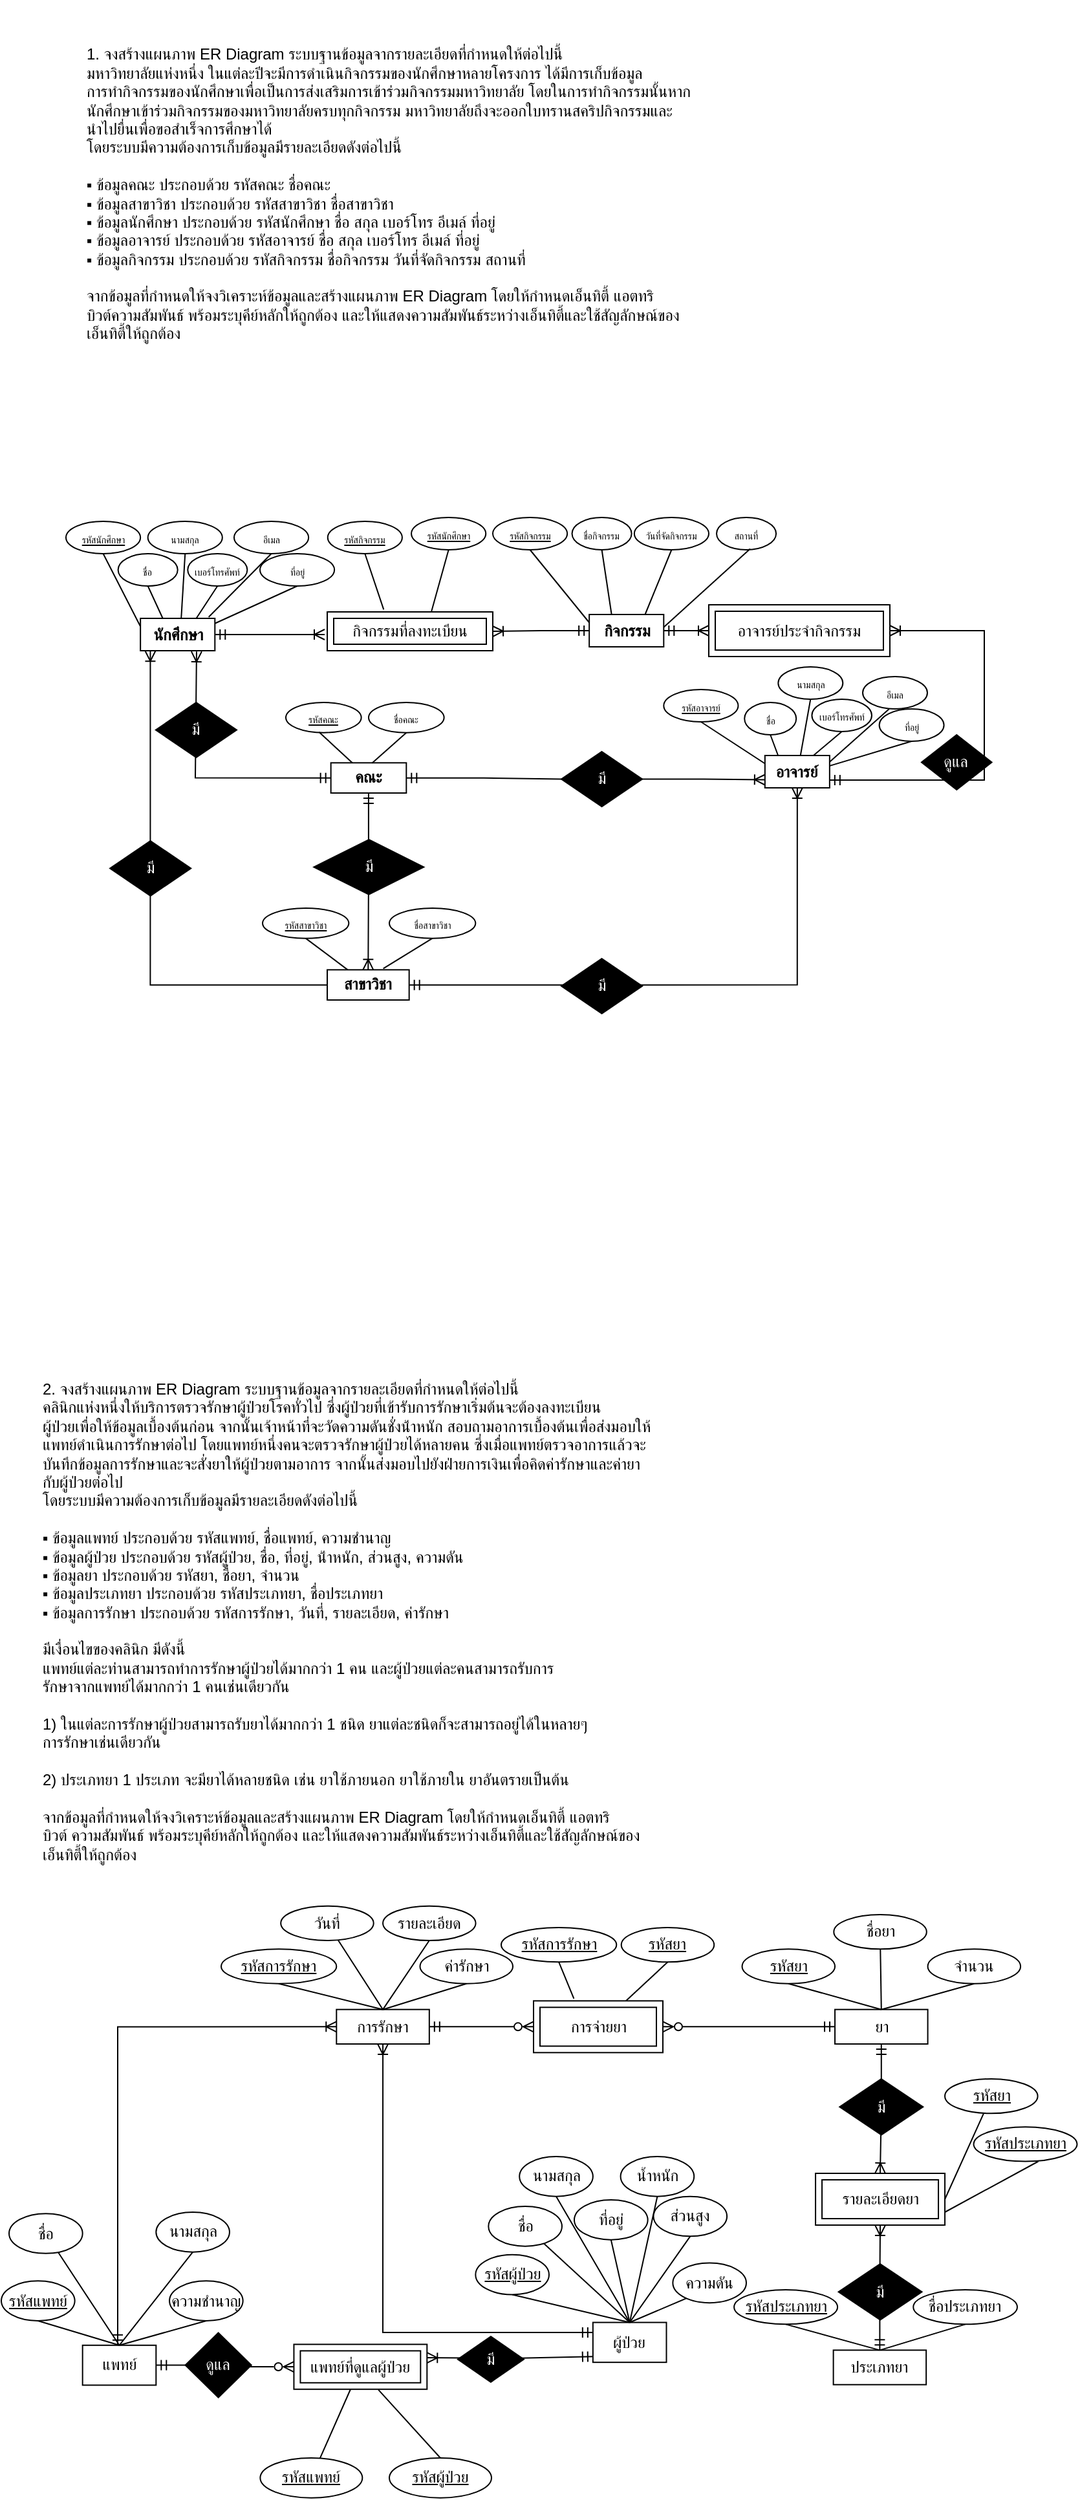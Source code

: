 <mxfile version="24.3.1" type="github">
  <diagram name="Page-1" id="Z7z0Qt7tvom0Vc7sJGzn">
    <mxGraphModel dx="956" dy="547" grid="1" gridSize="10" guides="1" tooltips="1" connect="1" arrows="1" fold="1" page="1" pageScale="1" pageWidth="850" pageHeight="1100" math="0" shadow="0">
      <root>
        <mxCell id="0" />
        <mxCell id="1" parent="0" />
        <mxCell id="U7k5jg-HHK9Sq3g-oKlF-40" value="" style="group" parent="1" vertex="1" connectable="0">
          <mxGeometry x="230" y="613" width="122.32" height="70" as="geometry" />
        </mxCell>
        <mxCell id="U7k5jg-HHK9Sq3g-oKlF-1" value="&lt;b&gt;คณะ&lt;/b&gt;" style="whiteSpace=wrap;html=1;align=center;" parent="U7k5jg-HHK9Sq3g-oKlF-40" vertex="1">
          <mxGeometry x="34.824" y="46.667" width="58.331" height="23.333" as="geometry" />
        </mxCell>
        <mxCell id="U7k5jg-HHK9Sq3g-oKlF-2" value="&lt;font style=&quot;font-size: 7px;&quot;&gt;รหัสคณะ&lt;/font&gt;" style="ellipse;whiteSpace=wrap;html=1;align=center;fontStyle=4;" parent="U7k5jg-HHK9Sq3g-oKlF-40" vertex="1">
          <mxGeometry width="58.331" height="23.333" as="geometry" />
        </mxCell>
        <mxCell id="U7k5jg-HHK9Sq3g-oKlF-3" value="&lt;font style=&quot;font-size: 7px;&quot;&gt;ชื่อคณะ&lt;/font&gt;" style="ellipse;whiteSpace=wrap;html=1;align=center;" parent="U7k5jg-HHK9Sq3g-oKlF-40" vertex="1">
          <mxGeometry x="63.989" width="58.331" height="23.333" as="geometry" />
        </mxCell>
        <mxCell id="U7k5jg-HHK9Sq3g-oKlF-4" style="rounded=0;orthogonalLoop=1;jettySize=auto;html=1;entryX=0.543;entryY=0.982;entryDx=0;entryDy=0;entryPerimeter=0;endArrow=none;endFill=0;" parent="U7k5jg-HHK9Sq3g-oKlF-40" source="U7k5jg-HHK9Sq3g-oKlF-1" edge="1">
          <mxGeometry relative="1" as="geometry">
            <mxPoint x="25.666" y="22.913" as="targetPoint" />
          </mxGeometry>
        </mxCell>
        <mxCell id="U7k5jg-HHK9Sq3g-oKlF-5" style="rounded=0;orthogonalLoop=1;jettySize=auto;html=1;entryX=0.543;entryY=0.982;entryDx=0;entryDy=0;entryPerimeter=0;endArrow=none;endFill=0;exitX=0.546;exitY=0.011;exitDx=0;exitDy=0;exitPerimeter=0;" parent="U7k5jg-HHK9Sq3g-oKlF-40" source="U7k5jg-HHK9Sq3g-oKlF-1" edge="1">
          <mxGeometry relative="1" as="geometry">
            <mxPoint x="118.82" y="47.25" as="sourcePoint" />
            <mxPoint x="93.155" y="23.333" as="targetPoint" />
          </mxGeometry>
        </mxCell>
        <mxCell id="U7k5jg-HHK9Sq3g-oKlF-41" value="" style="group" parent="1" vertex="1" connectable="0">
          <mxGeometry x="212" y="772" width="150" height="70" as="geometry" />
        </mxCell>
        <mxCell id="U7k5jg-HHK9Sq3g-oKlF-6" value="&lt;b&gt;สาขาวิชา&lt;/b&gt;" style="whiteSpace=wrap;html=1;align=center;" parent="U7k5jg-HHK9Sq3g-oKlF-41" vertex="1">
          <mxGeometry x="50" y="47.667" width="63.333" height="23.333" as="geometry" />
        </mxCell>
        <mxCell id="U7k5jg-HHK9Sq3g-oKlF-7" value="&lt;font style=&quot;font-size: 7px;&quot;&gt;รหัสสาขาวิชา&lt;/font&gt;" style="ellipse;whiteSpace=wrap;html=1;align=center;fontStyle=4;" parent="U7k5jg-HHK9Sq3g-oKlF-41" vertex="1">
          <mxGeometry width="66.667" height="23.333" as="geometry" />
        </mxCell>
        <mxCell id="U7k5jg-HHK9Sq3g-oKlF-8" value="&lt;font style=&quot;font-size: 7px;&quot;&gt;ชื่อสาขาวิชา&lt;/font&gt;" style="ellipse;whiteSpace=wrap;html=1;align=center;" parent="U7k5jg-HHK9Sq3g-oKlF-41" vertex="1">
          <mxGeometry x="98.003" width="66.667" height="23.333" as="geometry" />
        </mxCell>
        <mxCell id="U7k5jg-HHK9Sq3g-oKlF-9" style="rounded=0;orthogonalLoop=1;jettySize=auto;html=1;entryX=0.5;entryY=1;entryDx=0;entryDy=0;endArrow=none;endFill=0;exitX=0.25;exitY=0;exitDx=0;exitDy=0;" parent="U7k5jg-HHK9Sq3g-oKlF-41" source="U7k5jg-HHK9Sq3g-oKlF-6" target="U7k5jg-HHK9Sq3g-oKlF-7" edge="1">
          <mxGeometry relative="1" as="geometry">
            <mxPoint x="64.667" y="53.083" as="sourcePoint" />
            <mxPoint x="35.333" y="29.167" as="targetPoint" />
          </mxGeometry>
        </mxCell>
        <mxCell id="U7k5jg-HHK9Sq3g-oKlF-10" style="rounded=0;orthogonalLoop=1;jettySize=auto;html=1;entryX=0.5;entryY=1;entryDx=0;entryDy=0;endArrow=none;endFill=0;" parent="U7k5jg-HHK9Sq3g-oKlF-41" target="U7k5jg-HHK9Sq3g-oKlF-8" edge="1">
          <mxGeometry relative="1" as="geometry">
            <mxPoint x="93.333" y="46.667" as="sourcePoint" />
            <mxPoint x="116.667" y="29.167" as="targetPoint" />
          </mxGeometry>
        </mxCell>
        <mxCell id="U7k5jg-HHK9Sq3g-oKlF-44" value="" style="group" parent="1" vertex="1" connectable="0">
          <mxGeometry x="610" y="397.5" width="200.0" height="138" as="geometry" />
        </mxCell>
        <mxCell id="U7k5jg-HHK9Sq3g-oKlF-45" value="" style="group" parent="U7k5jg-HHK9Sq3g-oKlF-44" vertex="1" connectable="0">
          <mxGeometry width="200.0" height="138" as="geometry" />
        </mxCell>
        <mxCell id="U7k5jg-HHK9Sq3g-oKlF-46" value="&lt;font style=&quot;font-size: 7px;&quot;&gt;ที่อยู่&lt;/font&gt;" style="ellipse;whiteSpace=wrap;html=1;align=center;" parent="U7k5jg-HHK9Sq3g-oKlF-45" vertex="1">
          <mxGeometry x="78.812" y="220.5" width="50.0" height="25" as="geometry" />
        </mxCell>
        <mxCell id="U7k5jg-HHK9Sq3g-oKlF-47" value="&lt;font style=&quot;font-size: 7px;&quot;&gt;อีเมล&lt;/font&gt;" style="ellipse;whiteSpace=wrap;html=1;align=center;" parent="U7k5jg-HHK9Sq3g-oKlF-45" vertex="1">
          <mxGeometry x="66.002" y="195.5" width="50.0" height="25" as="geometry" />
        </mxCell>
        <mxCell id="U7k5jg-HHK9Sq3g-oKlF-49" value="&lt;font style=&quot;font-size: 7px;&quot;&gt;เบอร์โทรศัพท์&lt;/font&gt;" style="ellipse;whiteSpace=wrap;html=1;align=center;" parent="U7k5jg-HHK9Sq3g-oKlF-45" vertex="1">
          <mxGeometry x="26.71" y="213" width="46.29" height="25" as="geometry" />
        </mxCell>
        <mxCell id="U7k5jg-HHK9Sq3g-oKlF-50" style="rounded=0;orthogonalLoop=1;jettySize=auto;html=1;exitX=0.547;exitY=0.023;exitDx=0;exitDy=0;entryX=0.5;entryY=1;entryDx=0;entryDy=0;endArrow=none;endFill=0;exitPerimeter=0;" parent="U7k5jg-HHK9Sq3g-oKlF-45" source="U7k5jg-HHK9Sq3g-oKlF-54" target="U7k5jg-HHK9Sq3g-oKlF-58" edge="1">
          <mxGeometry relative="1" as="geometry" />
        </mxCell>
        <mxCell id="U7k5jg-HHK9Sq3g-oKlF-51" style="rounded=0;orthogonalLoop=1;jettySize=auto;html=1;exitX=0.75;exitY=0;exitDx=0;exitDy=0;entryX=0.5;entryY=1;entryDx=0;entryDy=0;endArrow=none;endFill=0;" parent="U7k5jg-HHK9Sq3g-oKlF-45" source="U7k5jg-HHK9Sq3g-oKlF-54" target="U7k5jg-HHK9Sq3g-oKlF-49" edge="1">
          <mxGeometry relative="1" as="geometry" />
        </mxCell>
        <mxCell id="U7k5jg-HHK9Sq3g-oKlF-52" style="rounded=0;orthogonalLoop=1;jettySize=auto;html=1;exitX=1;exitY=0;exitDx=0;exitDy=0;entryX=0.5;entryY=1;entryDx=0;entryDy=0;endArrow=none;endFill=0;" parent="U7k5jg-HHK9Sq3g-oKlF-45" edge="1">
          <mxGeometry relative="1" as="geometry">
            <mxPoint x="40.423" y="261.5" as="sourcePoint" />
            <mxPoint x="86.452" y="220.5" as="targetPoint" />
          </mxGeometry>
        </mxCell>
        <mxCell id="U7k5jg-HHK9Sq3g-oKlF-53" style="rounded=0;orthogonalLoop=1;jettySize=auto;html=1;exitX=0.988;exitY=0.327;exitDx=0;exitDy=0;entryX=0.5;entryY=1;entryDx=0;entryDy=0;endArrow=none;endFill=0;exitPerimeter=0;" parent="U7k5jg-HHK9Sq3g-oKlF-45" source="U7k5jg-HHK9Sq3g-oKlF-54" target="U7k5jg-HHK9Sq3g-oKlF-46" edge="1">
          <mxGeometry relative="1" as="geometry">
            <mxPoint x="114.868" y="255.5" as="targetPoint" />
          </mxGeometry>
        </mxCell>
        <mxCell id="U7k5jg-HHK9Sq3g-oKlF-56" style="rounded=0;orthogonalLoop=1;jettySize=auto;html=1;entryX=0.5;entryY=1;entryDx=0;entryDy=0;endArrow=none;endFill=0;" parent="U7k5jg-HHK9Sq3g-oKlF-45" source="U7k5jg-HHK9Sq3g-oKlF-54" target="U7k5jg-HHK9Sq3g-oKlF-57" edge="1">
          <mxGeometry relative="1" as="geometry">
            <mxPoint x="22.368" y="268" as="sourcePoint" />
            <mxPoint x="39.868" y="243" as="targetPoint" />
            <Array as="points">
              <mxPoint x="4.868" y="268" />
            </Array>
          </mxGeometry>
        </mxCell>
        <mxCell id="U7k5jg-HHK9Sq3g-oKlF-57" value="&lt;font style=&quot;font-size: 7px;&quot;&gt;ชื่อ&lt;/font&gt;" style="ellipse;whiteSpace=wrap;html=1;align=center;" parent="U7k5jg-HHK9Sq3g-oKlF-45" vertex="1">
          <mxGeometry x="-25.393" y="215.5" width="40.0" height="25" as="geometry" />
        </mxCell>
        <mxCell id="U7k5jg-HHK9Sq3g-oKlF-58" value="&lt;font style=&quot;font-size: 7px;&quot;&gt;นามสกุล&lt;/font&gt;" style="ellipse;whiteSpace=wrap;html=1;align=center;" parent="U7k5jg-HHK9Sq3g-oKlF-45" vertex="1">
          <mxGeometry x="0.66" y="188" width="50.0" height="25" as="geometry" />
        </mxCell>
        <mxCell id="U7k5jg-HHK9Sq3g-oKlF-54" value="&lt;b&gt;อาจารย์&lt;/b&gt;" style="whiteSpace=wrap;html=1;align=center;" parent="U7k5jg-HHK9Sq3g-oKlF-45" vertex="1">
          <mxGeometry x="-9.577" y="256.5" width="50.0" height="25" as="geometry" />
        </mxCell>
        <mxCell id="U7k5jg-HHK9Sq3g-oKlF-120" value="&lt;font color=&quot;#ffffff&quot;&gt;ดูแล&lt;/font&gt;" style="shape=rhombus;perimeter=rhombusPerimeter;whiteSpace=wrap;html=1;align=center;strokeColor=#000000;fillColor=#000000;" parent="U7k5jg-HHK9Sq3g-oKlF-45" vertex="1">
          <mxGeometry x="111.452" y="240.5" width="54.347" height="42.5" as="geometry" />
        </mxCell>
        <mxCell id="U7k5jg-HHK9Sq3g-oKlF-34" value="&lt;font style=&quot;font-size: 7px;&quot;&gt;ที่อยู่&lt;/font&gt;" style="ellipse;whiteSpace=wrap;html=1;align=center;" parent="1" vertex="1">
          <mxGeometry x="210.005" y="498" width="57.575" height="25" as="geometry" />
        </mxCell>
        <mxCell id="U7k5jg-HHK9Sq3g-oKlF-33" value="&lt;font style=&quot;font-size: 7px;&quot;&gt;อีเมล&lt;/font&gt;" style="ellipse;whiteSpace=wrap;html=1;align=center;" parent="1" vertex="1">
          <mxGeometry x="189.995" y="473" width="57.575" height="25" as="geometry" />
        </mxCell>
        <mxCell id="U7k5jg-HHK9Sq3g-oKlF-27" value="&lt;font style=&quot;font-size: 7px;&quot;&gt;รหัสนักศึกษา&lt;/font&gt;" style="ellipse;whiteSpace=wrap;html=1;align=center;fontStyle=4;" parent="1" vertex="1">
          <mxGeometry x="60" y="473" width="57.575" height="25" as="geometry" />
        </mxCell>
        <mxCell id="U7k5jg-HHK9Sq3g-oKlF-32" value="&lt;font style=&quot;font-size: 7px;&quot;&gt;เบอร์โทรศัพท์&lt;/font&gt;" style="ellipse;whiteSpace=wrap;html=1;align=center;" parent="1" vertex="1">
          <mxGeometry x="154.12" y="498" width="46.06" height="25" as="geometry" />
        </mxCell>
        <mxCell id="U7k5jg-HHK9Sq3g-oKlF-35" style="rounded=0;orthogonalLoop=1;jettySize=auto;html=1;exitX=0.547;exitY=0.023;exitDx=0;exitDy=0;entryX=0.5;entryY=1;entryDx=0;entryDy=0;endArrow=none;endFill=0;exitPerimeter=0;" parent="1" source="U7k5jg-HHK9Sq3g-oKlF-11" target="U7k5jg-HHK9Sq3g-oKlF-31" edge="1">
          <mxGeometry relative="1" as="geometry" />
        </mxCell>
        <mxCell id="U7k5jg-HHK9Sq3g-oKlF-36" style="rounded=0;orthogonalLoop=1;jettySize=auto;html=1;exitX=0.75;exitY=0;exitDx=0;exitDy=0;entryX=0.5;entryY=1;entryDx=0;entryDy=0;endArrow=none;endFill=0;" parent="1" source="U7k5jg-HHK9Sq3g-oKlF-11" target="U7k5jg-HHK9Sq3g-oKlF-32" edge="1">
          <mxGeometry relative="1" as="geometry" />
        </mxCell>
        <mxCell id="U7k5jg-HHK9Sq3g-oKlF-37" style="rounded=0;orthogonalLoop=1;jettySize=auto;html=1;exitX=0.916;exitY=-0.04;exitDx=0;exitDy=0;entryX=0.5;entryY=1;entryDx=0;entryDy=0;endArrow=none;endFill=0;exitPerimeter=0;" parent="1" source="U7k5jg-HHK9Sq3g-oKlF-11" target="U7k5jg-HHK9Sq3g-oKlF-33" edge="1">
          <mxGeometry relative="1" as="geometry" />
        </mxCell>
        <mxCell id="U7k5jg-HHK9Sq3g-oKlF-38" style="rounded=0;orthogonalLoop=1;jettySize=auto;html=1;exitX=0.997;exitY=0.16;exitDx=0;exitDy=0;entryX=0.5;entryY=1;entryDx=0;entryDy=0;endArrow=none;endFill=0;exitPerimeter=0;" parent="1" source="U7k5jg-HHK9Sq3g-oKlF-11" target="U7k5jg-HHK9Sq3g-oKlF-34" edge="1">
          <mxGeometry relative="1" as="geometry">
            <mxPoint x="261.513" y="535.5" as="targetPoint" />
          </mxGeometry>
        </mxCell>
        <mxCell id="U7k5jg-HHK9Sq3g-oKlF-101" style="edgeStyle=orthogonalEdgeStyle;rounded=0;orthogonalLoop=1;jettySize=auto;html=1;startArrow=ERmandOne;startFill=0;endArrow=ERoneToMany;endFill=0;" parent="1" source="U7k5jg-HHK9Sq3g-oKlF-11" edge="1">
          <mxGeometry relative="1" as="geometry">
            <mxPoint x="260" y="560.5" as="targetPoint" />
          </mxGeometry>
        </mxCell>
        <mxCell id="U7k5jg-HHK9Sq3g-oKlF-11" value="&lt;b&gt;นักศึกษา&lt;/b&gt;" style="whiteSpace=wrap;html=1;align=center;" parent="1" vertex="1">
          <mxGeometry x="117.575" y="548" width="57.575" height="25" as="geometry" />
        </mxCell>
        <mxCell id="U7k5jg-HHK9Sq3g-oKlF-25" style="rounded=0;orthogonalLoop=1;jettySize=auto;html=1;entryX=0.5;entryY=1;entryDx=0;entryDy=0;endArrow=none;endFill=0;exitX=0;exitY=0.25;exitDx=0;exitDy=0;" parent="1" source="U7k5jg-HHK9Sq3g-oKlF-11" target="U7k5jg-HHK9Sq3g-oKlF-27" edge="1">
          <mxGeometry relative="1" as="geometry">
            <mxPoint x="134.272" y="548" as="sourcePoint" />
            <mxPoint x="106.06" y="523" as="targetPoint" />
          </mxGeometry>
        </mxCell>
        <mxCell id="U7k5jg-HHK9Sq3g-oKlF-26" style="rounded=0;orthogonalLoop=1;jettySize=auto;html=1;entryX=0.5;entryY=1;entryDx=0;entryDy=0;endArrow=none;endFill=0;" parent="1" source="U7k5jg-HHK9Sq3g-oKlF-11" target="U7k5jg-HHK9Sq3g-oKlF-30" edge="1">
          <mxGeometry relative="1" as="geometry">
            <mxPoint x="154.999" y="548" as="sourcePoint" />
            <mxPoint x="175.15" y="523" as="targetPoint" />
            <Array as="points">
              <mxPoint x="134.848" y="548" />
            </Array>
          </mxGeometry>
        </mxCell>
        <mxCell id="U7k5jg-HHK9Sq3g-oKlF-30" value="&lt;font style=&quot;font-size: 7px;&quot;&gt;ชื่อ&lt;/font&gt;" style="ellipse;whiteSpace=wrap;html=1;align=center;" parent="1" vertex="1">
          <mxGeometry x="100.303" y="498" width="46.06" height="25" as="geometry" />
        </mxCell>
        <mxCell id="U7k5jg-HHK9Sq3g-oKlF-31" value="&lt;font style=&quot;font-size: 7px;&quot;&gt;นามสกุล&lt;/font&gt;" style="ellipse;whiteSpace=wrap;html=1;align=center;" parent="1" vertex="1">
          <mxGeometry x="123.333" y="473" width="57.575" height="25" as="geometry" />
        </mxCell>
        <mxCell id="U7k5jg-HHK9Sq3g-oKlF-90" style="edgeStyle=orthogonalEdgeStyle;rounded=0;orthogonalLoop=1;jettySize=auto;html=1;endArrow=ERoneToMany;endFill=0;startArrow=ERmandOne;startFill=0;" parent="1" source="U7k5jg-HHK9Sq3g-oKlF-1" target="U7k5jg-HHK9Sq3g-oKlF-6" edge="1">
          <mxGeometry relative="1" as="geometry" />
        </mxCell>
        <mxCell id="U7k5jg-HHK9Sq3g-oKlF-91" value="&lt;font color=&quot;#ffffff&quot;&gt;มี&lt;/font&gt;" style="shape=rhombus;perimeter=rhombusPerimeter;whiteSpace=wrap;html=1;align=center;fillColor=#000000;" parent="1" vertex="1">
          <mxGeometry x="251.66" y="719" width="85" height="42.5" as="geometry" />
        </mxCell>
        <mxCell id="U7k5jg-HHK9Sq3g-oKlF-85" style="edgeStyle=orthogonalEdgeStyle;rounded=0;orthogonalLoop=1;jettySize=auto;html=1;entryX=0;entryY=0.5;entryDx=0;entryDy=0;endArrow=ERmandOne;endFill=0;startArrow=ERoneToMany;startFill=0;exitX=0.58;exitY=1.023;exitDx=0;exitDy=0;exitPerimeter=0;" parent="1" target="U7k5jg-HHK9Sq3g-oKlF-1" edge="1">
          <mxGeometry relative="1" as="geometry">
            <mxPoint x="160.969" y="573.575" as="sourcePoint" />
            <mxPoint x="274.822" y="671.53" as="targetPoint" />
            <Array as="points">
              <mxPoint x="160" y="574" />
              <mxPoint x="160" y="671" />
            </Array>
          </mxGeometry>
        </mxCell>
        <mxCell id="U7k5jg-HHK9Sq3g-oKlF-86" value="&lt;font color=&quot;#ffffff&quot;&gt;มี&lt;/font&gt;" style="shape=rhombus;perimeter=rhombusPerimeter;whiteSpace=wrap;html=1;align=center;strokeColor=#000000;fillColor=#000000;" parent="1" vertex="1">
          <mxGeometry x="129.42" y="613" width="62.58" height="42.5" as="geometry" />
        </mxCell>
        <mxCell id="U7k5jg-HHK9Sq3g-oKlF-92" style="edgeStyle=orthogonalEdgeStyle;rounded=0;orthogonalLoop=1;jettySize=auto;html=1;entryX=0.133;entryY=1.004;entryDx=0;entryDy=0;entryPerimeter=0;endArrow=ERoneToMany;endFill=0;" parent="1" source="U7k5jg-HHK9Sq3g-oKlF-6" target="U7k5jg-HHK9Sq3g-oKlF-11" edge="1">
          <mxGeometry relative="1" as="geometry" />
        </mxCell>
        <mxCell id="U7k5jg-HHK9Sq3g-oKlF-93" value="&lt;font color=&quot;#ffffff&quot;&gt;มี&lt;/font&gt;" style="shape=rhombus;perimeter=rhombusPerimeter;whiteSpace=wrap;html=1;align=center;strokeColor=#000000;fillColor=#000000;" parent="1" vertex="1">
          <mxGeometry x="94.04" y="720" width="62.58" height="42.5" as="geometry" />
        </mxCell>
        <mxCell id="U7k5jg-HHK9Sq3g-oKlF-97" style="edgeStyle=orthogonalEdgeStyle;rounded=0;orthogonalLoop=1;jettySize=auto;html=1;exitX=1;exitY=0.5;exitDx=0;exitDy=0;entryX=0.5;entryY=1;entryDx=0;entryDy=0;endArrow=ERoneToMany;endFill=0;startArrow=ERmandOne;startFill=0;" parent="1" source="U7k5jg-HHK9Sq3g-oKlF-6" target="U7k5jg-HHK9Sq3g-oKlF-54" edge="1">
          <mxGeometry relative="1" as="geometry" />
        </mxCell>
        <mxCell id="U7k5jg-HHK9Sq3g-oKlF-96" value="&lt;font color=&quot;#ffffff&quot;&gt;มี&lt;/font&gt;" style="shape=rhombus;perimeter=rhombusPerimeter;whiteSpace=wrap;html=1;align=center;strokeColor=#000000;fillColor=#000000;" parent="1" vertex="1">
          <mxGeometry x="443" y="811" width="62.58" height="42.5" as="geometry" />
        </mxCell>
        <mxCell id="U7k5jg-HHK9Sq3g-oKlF-64" value="&lt;font style=&quot;font-size: 7px;&quot;&gt;รหัสกิจกรรม&lt;/font&gt;" style="ellipse;whiteSpace=wrap;html=1;align=center;fontStyle=4;" parent="1" vertex="1">
          <mxGeometry x="390" y="470" width="57.575" height="25" as="geometry" />
        </mxCell>
        <mxCell id="U7k5jg-HHK9Sq3g-oKlF-65" value="&lt;font style=&quot;font-size: 7px;&quot;&gt;สถานที่&lt;/font&gt;" style="ellipse;whiteSpace=wrap;html=1;align=center;" parent="1" vertex="1">
          <mxGeometry x="563" y="470" width="46.06" height="25" as="geometry" />
        </mxCell>
        <mxCell id="U7k5jg-HHK9Sq3g-oKlF-67" style="rounded=0;orthogonalLoop=1;jettySize=auto;html=1;exitX=0.75;exitY=0;exitDx=0;exitDy=0;entryX=0.564;entryY=0.968;entryDx=0;entryDy=0;endArrow=none;endFill=0;entryPerimeter=0;" parent="1" target="U7k5jg-HHK9Sq3g-oKlF-65" edge="1">
          <mxGeometry relative="1" as="geometry">
            <mxPoint x="521.996" y="555" as="sourcePoint" />
            <mxPoint x="538.39" y="530" as="targetPoint" />
          </mxGeometry>
        </mxCell>
        <mxCell id="U7k5jg-HHK9Sq3g-oKlF-74" value="&lt;font style=&quot;font-size: 7px;&quot;&gt;วันที่จัดกิจกรรม&lt;/font&gt;" style="ellipse;whiteSpace=wrap;html=1;align=center;" parent="1" vertex="1">
          <mxGeometry x="499.423" y="470" width="57.575" height="25" as="geometry" />
        </mxCell>
        <mxCell id="U7k5jg-HHK9Sq3g-oKlF-73" value="&lt;font style=&quot;font-size: 7px;&quot;&gt;ชื่อกิจกรรม&lt;/font&gt;" style="ellipse;whiteSpace=wrap;html=1;align=center;" parent="1" vertex="1">
          <mxGeometry x="451.262" y="470" width="46.06" height="25" as="geometry" />
        </mxCell>
        <mxCell id="U7k5jg-HHK9Sq3g-oKlF-66" style="rounded=0;orthogonalLoop=1;jettySize=auto;html=1;exitX=0.75;exitY=0;exitDx=0;exitDy=0;entryX=0.5;entryY=1;entryDx=0;entryDy=0;endArrow=none;endFill=0;" parent="1" source="U7k5jg-HHK9Sq3g-oKlF-70" target="U7k5jg-HHK9Sq3g-oKlF-74" edge="1">
          <mxGeometry relative="1" as="geometry" />
        </mxCell>
        <mxCell id="U7k5jg-HHK9Sq3g-oKlF-107" style="edgeStyle=orthogonalEdgeStyle;rounded=0;orthogonalLoop=1;jettySize=auto;html=1;entryX=1;entryY=0.5;entryDx=0;entryDy=0;endArrow=ERoneToMany;endFill=0;startArrow=ERmandOne;startFill=0;" parent="1" source="U7k5jg-HHK9Sq3g-oKlF-70" target="U7k5jg-HHK9Sq3g-oKlF-106" edge="1">
          <mxGeometry relative="1" as="geometry" />
        </mxCell>
        <mxCell id="U7k5jg-HHK9Sq3g-oKlF-111" style="edgeStyle=orthogonalEdgeStyle;rounded=0;orthogonalLoop=1;jettySize=auto;html=1;startArrow=ERmandOne;startFill=0;endArrow=ERoneToMany;endFill=0;" parent="1" source="U7k5jg-HHK9Sq3g-oKlF-70" target="U7k5jg-HHK9Sq3g-oKlF-110" edge="1">
          <mxGeometry relative="1" as="geometry" />
        </mxCell>
        <mxCell id="U7k5jg-HHK9Sq3g-oKlF-70" value="&lt;b&gt;กิจกรรม&lt;/b&gt;" style="whiteSpace=wrap;html=1;align=center;" parent="1" vertex="1">
          <mxGeometry x="464.575" y="545" width="57.575" height="25" as="geometry" />
        </mxCell>
        <mxCell id="U7k5jg-HHK9Sq3g-oKlF-71" style="rounded=0;orthogonalLoop=1;jettySize=auto;html=1;entryX=0.5;entryY=1;entryDx=0;entryDy=0;endArrow=none;endFill=0;exitX=0;exitY=0.25;exitDx=0;exitDy=0;" parent="1" source="U7k5jg-HHK9Sq3g-oKlF-70" target="U7k5jg-HHK9Sq3g-oKlF-64" edge="1">
          <mxGeometry relative="1" as="geometry">
            <mxPoint x="481.272" y="545" as="sourcePoint" />
            <mxPoint x="453.06" y="520" as="targetPoint" />
          </mxGeometry>
        </mxCell>
        <mxCell id="U7k5jg-HHK9Sq3g-oKlF-72" style="rounded=0;orthogonalLoop=1;jettySize=auto;html=1;entryX=0.5;entryY=1;entryDx=0;entryDy=0;endArrow=none;endFill=0;" parent="1" source="U7k5jg-HHK9Sq3g-oKlF-70" target="U7k5jg-HHK9Sq3g-oKlF-73" edge="1">
          <mxGeometry relative="1" as="geometry">
            <mxPoint x="501.999" y="545" as="sourcePoint" />
            <mxPoint x="522.15" y="520" as="targetPoint" />
            <Array as="points">
              <mxPoint x="481.848" y="545" />
            </Array>
          </mxGeometry>
        </mxCell>
        <mxCell id="U7k5jg-HHK9Sq3g-oKlF-102" value="&lt;font style=&quot;font-size: 7px;&quot;&gt;รหัสนักศึกษา&lt;/font&gt;" style="ellipse;whiteSpace=wrap;html=1;align=center;fontStyle=4;" parent="1" vertex="1">
          <mxGeometry x="327.04" y="470" width="57.575" height="25" as="geometry" />
        </mxCell>
        <mxCell id="U7k5jg-HHK9Sq3g-oKlF-103" style="rounded=0;orthogonalLoop=1;jettySize=auto;html=1;entryX=0.5;entryY=1;entryDx=0;entryDy=0;endArrow=none;endFill=0;exitX=0.625;exitY=0.06;exitDx=0;exitDy=0;exitPerimeter=0;" parent="1" source="U7k5jg-HHK9Sq3g-oKlF-106" target="U7k5jg-HHK9Sq3g-oKlF-102" edge="1">
          <mxGeometry relative="1" as="geometry">
            <mxPoint x="325.58" y="548" as="sourcePoint" />
            <mxPoint x="313.64" y="517" as="targetPoint" />
          </mxGeometry>
        </mxCell>
        <mxCell id="U7k5jg-HHK9Sq3g-oKlF-104" value="&lt;font style=&quot;font-size: 7px;&quot;&gt;รหัสกิจกรรม&lt;/font&gt;" style="ellipse;whiteSpace=wrap;html=1;align=center;fontStyle=4;" parent="1" vertex="1">
          <mxGeometry x="262.37" y="473" width="57.575" height="25" as="geometry" />
        </mxCell>
        <mxCell id="U7k5jg-HHK9Sq3g-oKlF-105" style="rounded=0;orthogonalLoop=1;jettySize=auto;html=1;entryX=0.5;entryY=1;entryDx=0;entryDy=0;endArrow=none;endFill=0;exitX=0.341;exitY=-0.06;exitDx=0;exitDy=0;exitPerimeter=0;" parent="1" source="U7k5jg-HHK9Sq3g-oKlF-106" target="U7k5jg-HHK9Sq3g-oKlF-104" edge="1">
          <mxGeometry relative="1" as="geometry">
            <mxPoint x="305.237" y="547.6" as="sourcePoint" />
            <mxPoint x="319.06" y="520" as="targetPoint" />
          </mxGeometry>
        </mxCell>
        <mxCell id="U7k5jg-HHK9Sq3g-oKlF-106" value="กิจกรรมที่ลงทะเบียน" style="shape=ext;margin=3;double=1;whiteSpace=wrap;html=1;align=center;" parent="1" vertex="1">
          <mxGeometry x="262" y="543" width="128" height="30" as="geometry" />
        </mxCell>
        <mxCell id="U7k5jg-HHK9Sq3g-oKlF-110" value="อาจารย์ประจำกิจกรรม" style="shape=ext;margin=3;double=1;whiteSpace=wrap;html=1;align=center;" parent="1" vertex="1">
          <mxGeometry x="557" y="537.5" width="140" height="40" as="geometry" />
        </mxCell>
        <mxCell id="U7k5jg-HHK9Sq3g-oKlF-112" value="" style="edgeStyle=orthogonalEdgeStyle;rounded=0;orthogonalLoop=1;jettySize=auto;html=1;endArrow=none;endFill=0;startArrow=ERmandOne;startFill=0;entryX=0;entryY=0.5;entryDx=0;entryDy=0;" parent="1" source="U7k5jg-HHK9Sq3g-oKlF-1" target="U7k5jg-HHK9Sq3g-oKlF-95" edge="1">
          <mxGeometry relative="1" as="geometry">
            <mxPoint x="575" y="678" as="targetPoint" />
            <mxPoint x="323" y="671" as="sourcePoint" />
            <Array as="points" />
          </mxGeometry>
        </mxCell>
        <mxCell id="U7k5jg-HHK9Sq3g-oKlF-119" style="edgeStyle=orthogonalEdgeStyle;rounded=0;orthogonalLoop=1;jettySize=auto;html=1;entryX=0;entryY=0.75;entryDx=0;entryDy=0;endArrow=ERoneToMany;endFill=0;" parent="1" source="U7k5jg-HHK9Sq3g-oKlF-95" target="U7k5jg-HHK9Sq3g-oKlF-54" edge="1">
          <mxGeometry relative="1" as="geometry" />
        </mxCell>
        <mxCell id="U7k5jg-HHK9Sq3g-oKlF-95" value="&lt;font color=&quot;#ffffff&quot;&gt;มี&lt;/font&gt;" style="shape=rhombus;perimeter=rhombusPerimeter;whiteSpace=wrap;html=1;align=center;strokeColor=#000000;fillColor=#000000;" parent="1" vertex="1">
          <mxGeometry x="443" y="651" width="62.58" height="42.5" as="geometry" />
        </mxCell>
        <mxCell id="U7k5jg-HHK9Sq3g-oKlF-48" value="&lt;font style=&quot;font-size: 7px;&quot;&gt;รหัสอาจารย์&lt;/font&gt;" style="ellipse;whiteSpace=wrap;html=1;align=center;fontStyle=4;" parent="1" vertex="1">
          <mxGeometry x="522.15" y="603" width="57.575" height="25" as="geometry" />
        </mxCell>
        <mxCell id="U7k5jg-HHK9Sq3g-oKlF-55" style="rounded=0;orthogonalLoop=1;jettySize=auto;html=1;entryX=0.5;entryY=1;entryDx=0;entryDy=0;endArrow=none;endFill=0;exitX=0;exitY=0.25;exitDx=0;exitDy=0;" parent="1" source="U7k5jg-HHK9Sq3g-oKlF-54" target="U7k5jg-HHK9Sq3g-oKlF-48" edge="1">
          <mxGeometry relative="1" as="geometry">
            <mxPoint x="591.272" y="665.5" as="sourcePoint" />
            <mxPoint x="563.06" y="640.5" as="targetPoint" />
          </mxGeometry>
        </mxCell>
        <mxCell id="U7k5jg-HHK9Sq3g-oKlF-113" style="edgeStyle=orthogonalEdgeStyle;rounded=0;orthogonalLoop=1;jettySize=auto;html=1;entryX=1;entryY=0.5;entryDx=0;entryDy=0;endArrow=ERoneToMany;endFill=0;startArrow=ERmandOne;startFill=0;" parent="1" source="U7k5jg-HHK9Sq3g-oKlF-54" target="U7k5jg-HHK9Sq3g-oKlF-110" edge="1">
          <mxGeometry relative="1" as="geometry">
            <Array as="points">
              <mxPoint x="770" y="673" />
              <mxPoint x="770" y="557" />
            </Array>
          </mxGeometry>
        </mxCell>
        <mxCell id="2kQsdkRGN4iWH5pvG06y-1" value="&lt;div&gt;1. จงสร้างแผนภาพ ER Diagram ระบบฐานข้อมูลจากรายละเอียดที่กําหนดให้ต่อไปนี้&lt;/div&gt;&lt;div&gt;มหาวิทยาลัยแห่งหนึ่ง ในแต่ละปีจะมีการดําเนินกิจกรรมของนักศึกษาหลายโครงการ ได้มีการเก็บข้อมูล&lt;/div&gt;&lt;div&gt;การทํากิจกรรมของนักศึกษาเพื่อเป็นการส่งเสริมการเข้าร่วมกิจกรรมมหาวิทยาลัย โดยในการทํากิจกรรมนั้นหาก&lt;/div&gt;&lt;div&gt;นักศึกษาเข้าร่วมกิจกรรมของมหาวิทยาลัยครบทุกกิจกรรม มหาวิทยาลัยถึงจะออกใบทรานสคริปกิจกรรมและ&lt;/div&gt;&lt;div&gt;นําไปยื่นเพื่อขอสําเร็จการศึกษาได้&lt;/div&gt;&lt;div&gt;โดยระบบมีความต้องการเก็บข้อมูลมีรายละเอียดดังต่อไปนี้&lt;/div&gt;&lt;div&gt;&lt;br&gt;&lt;/div&gt;&lt;div&gt;▪ ข้อมูลคณะ ประกอบด้วย รหัสคณะ ชื่อคณะ&lt;/div&gt;&lt;div&gt;▪ ข้อมูลสาขาวิชา ประกอบด้วย รหัสสาขาวิชา ชื่อสาขาวิชา&lt;/div&gt;&lt;div&gt;▪ ข้อมูลนักศึกษา ประกอบด้วย รหัสนักศึกษา ชื่อ สกุล เบอร์โทร อีเมล์ ที่อยู่&lt;/div&gt;&lt;div&gt;▪ ข้อมูลอาจารย์ ประกอบด้วย รหัสอาจารย์ ชื่อ สกุล เบอร์โทร อีเมล์ ที่อยู่&lt;/div&gt;&lt;div&gt;▪ ข้อมูลกิจกรรม ประกอบด้วย รหัสกิจกรรม ชื่อกิจกรรม วันที่จัดกิจกรรม สถานที่&lt;/div&gt;&lt;div&gt;&lt;br&gt;&lt;/div&gt;&lt;div&gt;จากข้อมูลที่กําหนดให้จงวิเคราะห์ข้อมูลและสร้างแผนภาพ ER Diagram โดยให้กําหนดเอ็นทิตี้ แอตทริ&lt;/div&gt;&lt;div&gt;บิวต์ความสัมพันธ์ พร้อมระบุคีย์หลักให้ถูกต้อง และให้แสดงความสัมพันธ์ระหว่างเอ็นทิตี้และใช้สัญลักษณ์ของ&lt;/div&gt;&lt;div&gt;เอ็นทิตี้ให้ถูกต้อง&lt;/div&gt;" style="text;strokeColor=none;align=left;fillColor=none;html=1;verticalAlign=middle;whiteSpace=wrap;rounded=0;" parent="1" vertex="1">
          <mxGeometry x="74" y="70" width="766" height="300" as="geometry" />
        </mxCell>
        <mxCell id="2kQsdkRGN4iWH5pvG06y-4" value="2. จงสร้างแผนภาพ ER Diagram ระบบฐานข้อมูลจากรายละเอียดที่กําหนดให้ต่อไปนี้&#xa;คลินิกแห่งหนึ่งให้บริการตรวจรักษาผู้ป่วยโรคทั่วไป ซึ่งผู้ป่วยที่เข้ารับการรักษาเริ่มต้นจะต้องลงทะเบียน&#xa;ผู้ป่วยเพื่อให้ข้อมูลเบื้องต้นก่อน จากนั้นเจ้าหน้าที่จะวัดความดันชั่งน้ําหนัก สอบถามอาการเบื้องต้นเพื่อส่งมอบให้&#xa;แพทย์ดําเนินการรักษาต่อไป โดยแพทย์หนึ่งคนจะตรวจรักษาผู้ป่วยได้หลายคน ซึ่งเมื่อแพทย์ตรวจอาการแล้วจะ&#xa;บันทึกข้อมูลการรักษาและจะสั่งยาให้ผู้ป่วยตามอาการ จากนั้นส่งมอบไปยังฝ่ายการเงินเพื่อคิดค่ารักษาและค่ายา&#xa;กับผู้ป่วยต่อไป&#xa;โดยระบบมีความต้องการเก็บข้อมูลมีรายละเอียดดังต่อไปนี้&#xa;&#xa;▪ ข้อมูลแพทย์ ประกอบด้วย รหัสแพทย์, ชื่อแพทย์, ความชํานาญ&#xa;▪ ข้อมูลผู้ป่วย ประกอบด้วย รหัสผู้ป่วย, ชื่อ, ที่อยู่, น้ําหนัก, ส่วนสูง, ความดัน&#xa;▪ ข้อมูลยา ประกอบด้วย รหัสยา, ชื่อยา, จํานวน&#xa;▪ ข้อมูลประเภทยา ประกอบด้วย รหัสประเภทยา, ชื่อประเภทยา&#xa;▪ ข้อมูลการรักษา ประกอบด้วย รหัสการรักษา, วันที่, รายละเอียด, ค่ารักษา&#xa;&#xa;มีเงื่อนไขของคลินิก มีดังนี้&#xa;แพทย์แต่ละท่านสามารถทําการรักษาผู้ป่วยได้มากกว่า 1 คน และผู้ป่วยแต่ละคนสามารถรับการ&#xa;รักษาจากแพทย์ได้มากกว่า 1 คนเช่นเดียวกัน&#xa;&#xa;1) ในแต่ละการรักษาผู้ป่วยสามารถรับยาได้มากกว่า 1 ชนิด ยาแต่ละชนิดก็จะสามารถอยู่ได้ในหลายๆ&#xa;การรักษาเช่นเดียวกัน&#xa;&#xa;2) ประเภทยา 1 ประเภท จะมียาได้หลายชนิด เช่น ยาใช้ภายนอก ยาใช้ภายใน ยาอันตรายเป็นต้น&#xa;&#xa;จากข้อมูลที่กําหนดให้จงวิเคราะห์ข้อมูลและสร้างแผนภาพ ER Diagram โดยให้กําหนดเอ็นทิตี้ แอตทริ&#xa;บิวต์ ความสัมพันธ์ พร้อมระบุคีย์หลักให้ถูกต้อง และให้แสดงความสัมพันธ์ระหว่างเอ็นทิตี้และใช้สัญลักษณ์ของ&#xa;เอ็นทิตี้ให้ถูกต้อง" style="text;whiteSpace=wrap;align=left;" parent="1" vertex="1">
          <mxGeometry x="40.0" y="1130" width="560" height="380" as="geometry" />
        </mxCell>
        <mxCell id="2kQsdkRGN4iWH5pvG06y-132" value="" style="group" parent="1" vertex="1" connectable="0">
          <mxGeometry x="200" y="1550" width="641.758" height="363.34" as="geometry" />
        </mxCell>
        <mxCell id="2kQsdkRGN4iWH5pvG06y-55" style="rounded=0;orthogonalLoop=1;jettySize=auto;html=1;exitX=0.5;exitY=0;exitDx=0;exitDy=0;entryX=0.5;entryY=1;entryDx=0;entryDy=0;endArrow=none;endFill=0;" parent="2kQsdkRGN4iWH5pvG06y-132" source="2kQsdkRGN4iWH5pvG06y-56" target="2kQsdkRGN4iWH5pvG06y-59" edge="1">
          <mxGeometry relative="1" as="geometry" />
        </mxCell>
        <mxCell id="2kQsdkRGN4iWH5pvG06y-121" style="edgeStyle=orthogonalEdgeStyle;rounded=0;orthogonalLoop=1;jettySize=auto;html=1;exitX=0.5;exitY=0;exitDx=0;exitDy=0;entryX=0.5;entryY=1;entryDx=0;entryDy=0;startArrow=ERmandOne;startFill=0;endArrow=ERoneToMany;endFill=0;" parent="2kQsdkRGN4iWH5pvG06y-132" source="2kQsdkRGN4iWH5pvG06y-56" target="2kQsdkRGN4iWH5pvG06y-117" edge="1">
          <mxGeometry relative="1" as="geometry" />
        </mxCell>
        <mxCell id="2kQsdkRGN4iWH5pvG06y-56" value="ประเภทยา" style="whiteSpace=wrap;html=1;align=center;" parent="2kQsdkRGN4iWH5pvG06y-132" vertex="1">
          <mxGeometry x="453.318" y="336.673" width="71.764" height="26.667" as="geometry" />
        </mxCell>
        <mxCell id="2kQsdkRGN4iWH5pvG06y-57" style="rounded=0;orthogonalLoop=1;jettySize=auto;html=1;exitX=0.5;exitY=1;exitDx=0;exitDy=0;entryX=0.5;entryY=0;entryDx=0;entryDy=0;endArrow=none;endFill=0;" parent="2kQsdkRGN4iWH5pvG06y-132" source="2kQsdkRGN4iWH5pvG06y-58" target="2kQsdkRGN4iWH5pvG06y-56" edge="1">
          <mxGeometry relative="1" as="geometry" />
        </mxCell>
        <mxCell id="2kQsdkRGN4iWH5pvG06y-58" value="&lt;u&gt;รหัสประเภทยา&lt;/u&gt;" style="ellipse;whiteSpace=wrap;html=1;align=center;" parent="2kQsdkRGN4iWH5pvG06y-132" vertex="1">
          <mxGeometry x="376.55" y="290.01" width="80" height="26.67" as="geometry" />
        </mxCell>
        <mxCell id="2kQsdkRGN4iWH5pvG06y-59" value="ชื่อประเภทยา" style="ellipse;whiteSpace=wrap;html=1;align=center;" parent="2kQsdkRGN4iWH5pvG06y-132" vertex="1">
          <mxGeometry x="515.12" y="290.01" width="80.38" height="26.67" as="geometry" />
        </mxCell>
        <mxCell id="2kQsdkRGN4iWH5pvG06y-79" value="" style="group" parent="2kQsdkRGN4iWH5pvG06y-132" vertex="1" connectable="0">
          <mxGeometry x="10" width="195.5" height="100" as="geometry" />
        </mxCell>
        <mxCell id="2kQsdkRGN4iWH5pvG06y-80" style="rounded=0;orthogonalLoop=1;jettySize=auto;html=1;exitX=0.5;exitY=0;exitDx=0;exitDy=0;entryX=0.5;entryY=1;entryDx=0;entryDy=0;endArrow=none;endFill=0;" parent="2kQsdkRGN4iWH5pvG06y-79" source="2kQsdkRGN4iWH5pvG06y-81" target="2kQsdkRGN4iWH5pvG06y-84" edge="1">
          <mxGeometry relative="1" as="geometry" />
        </mxCell>
        <mxCell id="2kQsdkRGN4iWH5pvG06y-81" value="การรักษา" style="whiteSpace=wrap;html=1;align=center;" parent="2kQsdkRGN4iWH5pvG06y-79" vertex="1">
          <mxGeometry x="59.148" y="73.333" width="71.764" height="26.667" as="geometry" />
        </mxCell>
        <mxCell id="2kQsdkRGN4iWH5pvG06y-82" style="rounded=0;orthogonalLoop=1;jettySize=auto;html=1;exitX=0.5;exitY=1;exitDx=0;exitDy=0;entryX=0.5;entryY=0;entryDx=0;entryDy=0;endArrow=none;endFill=0;" parent="2kQsdkRGN4iWH5pvG06y-79" source="2kQsdkRGN4iWH5pvG06y-83" target="2kQsdkRGN4iWH5pvG06y-81" edge="1">
          <mxGeometry relative="1" as="geometry" />
        </mxCell>
        <mxCell id="2kQsdkRGN4iWH5pvG06y-83" value="&lt;u&gt;รหัสการรักษา&lt;/u&gt;" style="ellipse;whiteSpace=wrap;html=1;align=center;" parent="2kQsdkRGN4iWH5pvG06y-79" vertex="1">
          <mxGeometry x="-30" y="26.67" width="89.15" height="26.67" as="geometry" />
        </mxCell>
        <mxCell id="2kQsdkRGN4iWH5pvG06y-84" value="รายละเอียด" style="ellipse;whiteSpace=wrap;html=1;align=center;" parent="2kQsdkRGN4iWH5pvG06y-79" vertex="1">
          <mxGeometry x="95.03" y="-6.67" width="71.76" height="26.67" as="geometry" />
        </mxCell>
        <mxCell id="2kQsdkRGN4iWH5pvG06y-85" value="วันที่" style="ellipse;whiteSpace=wrap;html=1;align=center;" parent="2kQsdkRGN4iWH5pvG06y-79" vertex="1">
          <mxGeometry x="16.09" y="-6.667" width="71.764" height="26.667" as="geometry" />
        </mxCell>
        <mxCell id="2kQsdkRGN4iWH5pvG06y-86" style="rounded=0;orthogonalLoop=1;jettySize=auto;html=1;endArrow=none;endFill=0;entryX=0.5;entryY=0;entryDx=0;entryDy=0;" parent="2kQsdkRGN4iWH5pvG06y-79" source="2kQsdkRGN4iWH5pvG06y-85" target="2kQsdkRGN4iWH5pvG06y-81" edge="1">
          <mxGeometry relative="1" as="geometry">
            <mxPoint x="81.395" y="73.333" as="targetPoint" />
          </mxGeometry>
        </mxCell>
        <mxCell id="2kQsdkRGN4iWH5pvG06y-87" value="ค่ารักษา" style="ellipse;whiteSpace=wrap;html=1;align=center;" parent="2kQsdkRGN4iWH5pvG06y-79" vertex="1">
          <mxGeometry x="123.736" y="26.667" width="71.764" height="26.667" as="geometry" />
        </mxCell>
        <mxCell id="2kQsdkRGN4iWH5pvG06y-88" style="rounded=0;orthogonalLoop=1;jettySize=auto;html=1;exitX=0.5;exitY=1;exitDx=0;exitDy=0;entryX=0.5;entryY=0;entryDx=0;entryDy=0;endArrow=none;endFill=0;" parent="2kQsdkRGN4iWH5pvG06y-79" source="2kQsdkRGN4iWH5pvG06y-87" target="2kQsdkRGN4iWH5pvG06y-81" edge="1">
          <mxGeometry relative="1" as="geometry" />
        </mxCell>
        <mxCell id="2kQsdkRGN4iWH5pvG06y-45" style="rounded=0;orthogonalLoop=1;jettySize=auto;html=1;exitX=0.5;exitY=0;exitDx=0;exitDy=0;entryX=0.5;entryY=1;entryDx=0;entryDy=0;endArrow=none;endFill=0;" parent="2kQsdkRGN4iWH5pvG06y-132" source="2kQsdkRGN4iWH5pvG06y-46" target="2kQsdkRGN4iWH5pvG06y-49" edge="1">
          <mxGeometry relative="1" as="geometry" />
        </mxCell>
        <mxCell id="2kQsdkRGN4iWH5pvG06y-115" style="edgeStyle=orthogonalEdgeStyle;rounded=0;orthogonalLoop=1;jettySize=auto;html=1;entryX=1;entryY=0.5;entryDx=0;entryDy=0;endArrow=ERzeroToMany;endFill=0;startArrow=ERmandOne;startFill=0;" parent="2kQsdkRGN4iWH5pvG06y-132" source="2kQsdkRGN4iWH5pvG06y-46" target="2kQsdkRGN4iWH5pvG06y-109" edge="1">
          <mxGeometry relative="1" as="geometry" />
        </mxCell>
        <mxCell id="2kQsdkRGN4iWH5pvG06y-118" style="edgeStyle=orthogonalEdgeStyle;rounded=0;orthogonalLoop=1;jettySize=auto;html=1;endArrow=ERoneToMany;endFill=0;startArrow=ERmandOne;startFill=0;" parent="2kQsdkRGN4iWH5pvG06y-132" source="2kQsdkRGN4iWH5pvG06y-46" target="2kQsdkRGN4iWH5pvG06y-117" edge="1">
          <mxGeometry relative="1" as="geometry" />
        </mxCell>
        <mxCell id="2kQsdkRGN4iWH5pvG06y-46" value="ยา" style="whiteSpace=wrap;html=1;align=center;" parent="2kQsdkRGN4iWH5pvG06y-132" vertex="1">
          <mxGeometry x="454.528" y="73.333" width="71.764" height="26.667" as="geometry" />
        </mxCell>
        <mxCell id="2kQsdkRGN4iWH5pvG06y-47" style="rounded=0;orthogonalLoop=1;jettySize=auto;html=1;exitX=0.5;exitY=1;exitDx=0;exitDy=0;entryX=0.5;entryY=0;entryDx=0;entryDy=0;endArrow=none;endFill=0;" parent="2kQsdkRGN4iWH5pvG06y-132" source="2kQsdkRGN4iWH5pvG06y-48" target="2kQsdkRGN4iWH5pvG06y-46" edge="1">
          <mxGeometry relative="1" as="geometry" />
        </mxCell>
        <mxCell id="2kQsdkRGN4iWH5pvG06y-48" value="&lt;u&gt;รหัสยา&lt;/u&gt;" style="ellipse;whiteSpace=wrap;html=1;align=center;" parent="2kQsdkRGN4iWH5pvG06y-132" vertex="1">
          <mxGeometry x="382.764" y="26.667" width="71.764" height="26.667" as="geometry" />
        </mxCell>
        <mxCell id="2kQsdkRGN4iWH5pvG06y-49" value="จำนวน" style="ellipse;whiteSpace=wrap;html=1;align=center;" parent="2kQsdkRGN4iWH5pvG06y-132" vertex="1">
          <mxGeometry x="526.29" y="26.67" width="71.76" height="26.67" as="geometry" />
        </mxCell>
        <mxCell id="2kQsdkRGN4iWH5pvG06y-50" value="ชื่อยา" style="ellipse;whiteSpace=wrap;html=1;align=center;" parent="2kQsdkRGN4iWH5pvG06y-132" vertex="1">
          <mxGeometry x="453.65" y="0.003" width="71.764" height="26.667" as="geometry" />
        </mxCell>
        <mxCell id="2kQsdkRGN4iWH5pvG06y-51" style="rounded=0;orthogonalLoop=1;jettySize=auto;html=1;endArrow=none;endFill=0;entryX=0.5;entryY=0;entryDx=0;entryDy=0;" parent="2kQsdkRGN4iWH5pvG06y-132" source="2kQsdkRGN4iWH5pvG06y-50" target="2kQsdkRGN4iWH5pvG06y-46" edge="1">
          <mxGeometry relative="1" as="geometry">
            <mxPoint x="476.775" y="73.333" as="targetPoint" />
          </mxGeometry>
        </mxCell>
        <mxCell id="2kQsdkRGN4iWH5pvG06y-109" value="การจ่ายยา" style="shape=ext;margin=3;double=1;whiteSpace=wrap;html=1;align=center;" parent="2kQsdkRGN4iWH5pvG06y-132" vertex="1">
          <mxGeometry x="221.5" y="66.67" width="100" height="40" as="geometry" />
        </mxCell>
        <mxCell id="2kQsdkRGN4iWH5pvG06y-110" style="edgeStyle=orthogonalEdgeStyle;rounded=0;orthogonalLoop=1;jettySize=auto;html=1;exitX=1;exitY=0.5;exitDx=0;exitDy=0;startArrow=ERmandOne;startFill=0;endArrow=ERzeroToMany;endFill=0;" parent="2kQsdkRGN4iWH5pvG06y-132" source="2kQsdkRGN4iWH5pvG06y-81" target="2kQsdkRGN4iWH5pvG06y-109" edge="1">
          <mxGeometry relative="1" as="geometry" />
        </mxCell>
        <mxCell id="2kQsdkRGN4iWH5pvG06y-111" style="rounded=0;orthogonalLoop=1;jettySize=auto;html=1;exitX=0.5;exitY=1;exitDx=0;exitDy=0;entryX=0.312;entryY=-0.042;entryDx=0;entryDy=0;endArrow=none;endFill=0;entryPerimeter=0;" parent="2kQsdkRGN4iWH5pvG06y-132" source="2kQsdkRGN4iWH5pvG06y-112" target="2kQsdkRGN4iWH5pvG06y-109" edge="1">
          <mxGeometry relative="1" as="geometry">
            <mxPoint x="321.5" y="56.33" as="targetPoint" />
          </mxGeometry>
        </mxCell>
        <mxCell id="2kQsdkRGN4iWH5pvG06y-112" value="&lt;u&gt;รหัสการรักษา&lt;/u&gt;" style="ellipse;whiteSpace=wrap;html=1;align=center;" parent="2kQsdkRGN4iWH5pvG06y-132" vertex="1">
          <mxGeometry x="196.5" y="10" width="89.15" height="26.67" as="geometry" />
        </mxCell>
        <mxCell id="2kQsdkRGN4iWH5pvG06y-113" style="rounded=0;orthogonalLoop=1;jettySize=auto;html=1;exitX=0.5;exitY=1;exitDx=0;exitDy=0;endArrow=none;endFill=0;" parent="2kQsdkRGN4iWH5pvG06y-132" source="2kQsdkRGN4iWH5pvG06y-114" target="2kQsdkRGN4iWH5pvG06y-109" edge="1">
          <mxGeometry relative="1" as="geometry">
            <mxPoint x="396.08" y="46.33" as="targetPoint" />
          </mxGeometry>
        </mxCell>
        <mxCell id="2kQsdkRGN4iWH5pvG06y-114" value="&lt;u&gt;รหัสยา&lt;/u&gt;" style="ellipse;whiteSpace=wrap;html=1;align=center;" parent="2kQsdkRGN4iWH5pvG06y-132" vertex="1">
          <mxGeometry x="289.354" y="10.007" width="71.764" height="26.667" as="geometry" />
        </mxCell>
        <mxCell id="2kQsdkRGN4iWH5pvG06y-117" value="รายละเอียดยา" style="shape=ext;margin=3;double=1;whiteSpace=wrap;html=1;align=center;" parent="2kQsdkRGN4iWH5pvG06y-132" vertex="1">
          <mxGeometry x="439.53" y="200" width="100" height="40" as="geometry" />
        </mxCell>
        <mxCell id="2kQsdkRGN4iWH5pvG06y-120" value="&lt;font color=&quot;#ffffff&quot;&gt;มี&lt;/font&gt;" style="shape=rhombus;perimeter=rhombusPerimeter;whiteSpace=wrap;html=1;align=center;fillColor=#000000;" parent="2kQsdkRGN4iWH5pvG06y-132" vertex="1">
          <mxGeometry x="458.16" y="127" width="64.5" height="43.33" as="geometry" />
        </mxCell>
        <mxCell id="2kQsdkRGN4iWH5pvG06y-122" value="&lt;font color=&quot;#ffffff&quot;&gt;มี&lt;/font&gt;" style="shape=rhombus;perimeter=rhombusPerimeter;whiteSpace=wrap;html=1;align=center;fillColor=#000000;" parent="2kQsdkRGN4iWH5pvG06y-132" vertex="1">
          <mxGeometry x="457.28" y="270" width="64.5" height="43.33" as="geometry" />
        </mxCell>
        <mxCell id="2kQsdkRGN4iWH5pvG06y-123" value="&lt;u&gt;รหัสยา&lt;/u&gt;" style="ellipse;whiteSpace=wrap;html=1;align=center;" parent="2kQsdkRGN4iWH5pvG06y-132" vertex="1">
          <mxGeometry x="539.534" y="126.997" width="71.764" height="26.667" as="geometry" />
        </mxCell>
        <mxCell id="2kQsdkRGN4iWH5pvG06y-124" style="rounded=0;orthogonalLoop=1;jettySize=auto;html=1;exitX=0.5;exitY=1;exitDx=0;exitDy=0;entryX=0.42;entryY=0.987;entryDx=0;entryDy=0;endArrow=none;endFill=0;entryPerimeter=0;" parent="2kQsdkRGN4iWH5pvG06y-132" target="2kQsdkRGN4iWH5pvG06y-123" edge="1">
          <mxGeometry relative="1" as="geometry">
            <mxPoint x="539.53" y="220" as="sourcePoint" />
            <mxPoint x="610.53" y="240" as="targetPoint" />
          </mxGeometry>
        </mxCell>
        <mxCell id="2kQsdkRGN4iWH5pvG06y-125" value="&lt;u&gt;รหัสประเภทยา&lt;/u&gt;" style="ellipse;whiteSpace=wrap;html=1;align=center;" parent="2kQsdkRGN4iWH5pvG06y-132" vertex="1">
          <mxGeometry x="561.76" y="164.08" width="80" height="26.67" as="geometry" />
        </mxCell>
        <mxCell id="2kQsdkRGN4iWH5pvG06y-128" style="rounded=0;orthogonalLoop=1;jettySize=auto;html=1;exitX=0.5;exitY=1;exitDx=0;exitDy=0;endArrow=none;endFill=0;entryX=0.5;entryY=1;entryDx=0;entryDy=0;" parent="2kQsdkRGN4iWH5pvG06y-132" edge="1">
          <mxGeometry relative="1" as="geometry">
            <mxPoint x="539.53" y="230" as="sourcePoint" />
            <mxPoint x="611.76" y="190.75" as="targetPoint" />
          </mxGeometry>
        </mxCell>
        <mxCell id="2kQsdkRGN4iWH5pvG06y-129" value="" style="group" parent="1" vertex="1" connectable="0">
          <mxGeometry x="26" y="1736" width="560" height="187.356" as="geometry" />
        </mxCell>
        <mxCell id="2kQsdkRGN4iWH5pvG06y-93" style="edgeStyle=orthogonalEdgeStyle;rounded=0;orthogonalLoop=1;jettySize=auto;html=1;exitX=1;exitY=0.5;exitDx=0;exitDy=0;entryX=0;entryY=0.5;entryDx=0;entryDy=0;endArrow=ERzeroToMany;endFill=0;startArrow=ERmandOne;startFill=0;" parent="2kQsdkRGN4iWH5pvG06y-129" source="2kQsdkRGN4iWH5pvG06y-9" target="2kQsdkRGN4iWH5pvG06y-91" edge="1">
          <mxGeometry relative="1" as="geometry" />
        </mxCell>
        <mxCell id="2kQsdkRGN4iWH5pvG06y-43" value="" style="group" parent="2kQsdkRGN4iWH5pvG06y-129" vertex="1" connectable="0">
          <mxGeometry x="186.466" y="1" width="328.988" height="180.353" as="geometry" />
        </mxCell>
        <mxCell id="2kQsdkRGN4iWH5pvG06y-143" style="edgeStyle=orthogonalEdgeStyle;rounded=0;orthogonalLoop=1;jettySize=auto;html=1;exitX=1;exitY=0.5;exitDx=0;exitDy=0;startArrow=ERoneToMany;startFill=0;endArrow=ERmandOne;endFill=0;" parent="2kQsdkRGN4iWH5pvG06y-43" edge="1">
          <mxGeometry relative="1" as="geometry">
            <mxPoint x="126.686" y="155.54" as="sourcePoint" />
            <mxPoint x="254.956" y="154.6" as="targetPoint" />
          </mxGeometry>
        </mxCell>
        <mxCell id="2kQsdkRGN4iWH5pvG06y-26" value="" style="group" parent="2kQsdkRGN4iWH5pvG06y-43" vertex="1" connectable="0">
          <mxGeometry x="174.194" y="45.093" width="154.795" height="135.26" as="geometry" />
        </mxCell>
        <mxCell id="2kQsdkRGN4iWH5pvG06y-28" value="ผู้ป่วย" style="whiteSpace=wrap;html=1;align=center;" parent="2kQsdkRGN4iWH5pvG06y-26" vertex="1">
          <mxGeometry x="80.763" y="83.157" width="56.822" height="30.835" as="geometry" />
        </mxCell>
        <mxCell id="2kQsdkRGN4iWH5pvG06y-29" style="rounded=0;orthogonalLoop=1;jettySize=auto;html=1;exitX=0.5;exitY=1;exitDx=0;exitDy=0;entryX=0.5;entryY=0;entryDx=0;entryDy=0;endArrow=none;endFill=0;" parent="2kQsdkRGN4iWH5pvG06y-26" source="2kQsdkRGN4iWH5pvG06y-30" target="2kQsdkRGN4iWH5pvG06y-28" edge="1">
          <mxGeometry relative="1" as="geometry" />
        </mxCell>
        <mxCell id="2kQsdkRGN4iWH5pvG06y-30" value="&lt;u&gt;รหัสผู้ป่วย&lt;/u&gt;" style="ellipse;whiteSpace=wrap;html=1;align=center;" parent="2kQsdkRGN4iWH5pvG06y-26" vertex="1">
          <mxGeometry x="-9.989" y="30.835" width="56.822" height="30.835" as="geometry" />
        </mxCell>
        <mxCell id="2kQsdkRGN4iWH5pvG06y-34" value="ที่อยู่" style="ellipse;whiteSpace=wrap;html=1;align=center;" parent="2kQsdkRGN4iWH5pvG06y-26" vertex="1">
          <mxGeometry x="66.339" y="-11.567" width="56.822" height="30.835" as="geometry" />
        </mxCell>
        <mxCell id="2kQsdkRGN4iWH5pvG06y-35" style="rounded=0;orthogonalLoop=1;jettySize=auto;html=1;exitX=0.5;exitY=1;exitDx=0;exitDy=0;entryX=0.5;entryY=0;entryDx=0;entryDy=0;endArrow=none;endFill=0;" parent="2kQsdkRGN4iWH5pvG06y-26" source="2kQsdkRGN4iWH5pvG06y-34" target="2kQsdkRGN4iWH5pvG06y-28" edge="1">
          <mxGeometry relative="1" as="geometry" />
        </mxCell>
        <mxCell id="2kQsdkRGN4iWH5pvG06y-101" value="&lt;font color=&quot;#ffffff&quot;&gt;มี&lt;/font&gt;" style="shape=rhombus;perimeter=rhombusPerimeter;whiteSpace=wrap;html=1;align=center;fillColor=#000000;" parent="2kQsdkRGN4iWH5pvG06y-26" vertex="1">
          <mxGeometry x="-23.75" y="94" width="51.07" height="35.26" as="geometry" />
        </mxCell>
        <mxCell id="2kQsdkRGN4iWH5pvG06y-32" value="ชื่อ" style="ellipse;whiteSpace=wrap;html=1;align=center;" parent="2kQsdkRGN4iWH5pvG06y-43" vertex="1">
          <mxGeometry x="174.193" y="38.54" width="56.822" height="30.835" as="geometry" />
        </mxCell>
        <mxCell id="2kQsdkRGN4iWH5pvG06y-33" style="rounded=0;orthogonalLoop=1;jettySize=auto;html=1;endArrow=none;endFill=0;entryX=0.5;entryY=0;entryDx=0;entryDy=0;" parent="2kQsdkRGN4iWH5pvG06y-43" source="2kQsdkRGN4iWH5pvG06y-32" target="2kQsdkRGN4iWH5pvG06y-28" edge="1">
          <mxGeometry relative="1" as="geometry">
            <mxPoint x="238.641" y="131.045" as="targetPoint" />
          </mxGeometry>
        </mxCell>
        <mxCell id="2kQsdkRGN4iWH5pvG06y-31" value="นามสกุล" style="ellipse;whiteSpace=wrap;html=1;align=center;" parent="2kQsdkRGN4iWH5pvG06y-43" vertex="1">
          <mxGeometry x="198.138" width="56.822" height="30.835" as="geometry" />
        </mxCell>
        <mxCell id="2kQsdkRGN4iWH5pvG06y-27" style="rounded=0;orthogonalLoop=1;jettySize=auto;html=1;exitX=0.5;exitY=0;exitDx=0;exitDy=0;entryX=0.5;entryY=1;entryDx=0;entryDy=0;endArrow=none;endFill=0;" parent="2kQsdkRGN4iWH5pvG06y-43" source="2kQsdkRGN4iWH5pvG06y-28" target="2kQsdkRGN4iWH5pvG06y-31" edge="1">
          <mxGeometry relative="1" as="geometry" />
        </mxCell>
        <mxCell id="2kQsdkRGN4iWH5pvG06y-36" value="น้ำหนัก" style="ellipse;whiteSpace=wrap;html=1;align=center;" parent="2kQsdkRGN4iWH5pvG06y-43" vertex="1">
          <mxGeometry x="276.331" y="0.004" width="56.822" height="30.835" as="geometry" />
        </mxCell>
        <mxCell id="2kQsdkRGN4iWH5pvG06y-37" style="rounded=0;orthogonalLoop=1;jettySize=auto;html=1;exitX=0.5;exitY=0;exitDx=0;exitDy=0;entryX=0.5;entryY=1;entryDx=0;entryDy=0;endArrow=none;endFill=0;" parent="2kQsdkRGN4iWH5pvG06y-43" source="2kQsdkRGN4iWH5pvG06y-28" target="2kQsdkRGN4iWH5pvG06y-36" edge="1">
          <mxGeometry relative="1" as="geometry" />
        </mxCell>
        <mxCell id="2kQsdkRGN4iWH5pvG06y-38" value="ส่วนสูง" style="ellipse;whiteSpace=wrap;html=1;align=center;" parent="2kQsdkRGN4iWH5pvG06y-43" vertex="1">
          <mxGeometry x="301.763" y="30.843" width="56.822" height="30.835" as="geometry" />
        </mxCell>
        <mxCell id="2kQsdkRGN4iWH5pvG06y-40" style="rounded=0;orthogonalLoop=1;jettySize=auto;html=1;exitX=0.5;exitY=0;exitDx=0;exitDy=0;entryX=0.5;entryY=1;entryDx=0;entryDy=0;endArrow=none;endFill=0;" parent="2kQsdkRGN4iWH5pvG06y-43" source="2kQsdkRGN4iWH5pvG06y-28" target="2kQsdkRGN4iWH5pvG06y-38" edge="1">
          <mxGeometry relative="1" as="geometry" />
        </mxCell>
        <mxCell id="2kQsdkRGN4iWH5pvG06y-42" style="rounded=0;orthogonalLoop=1;jettySize=auto;html=1;exitX=0.5;exitY=0;exitDx=0;exitDy=0;entryX=0.5;entryY=1;entryDx=0;entryDy=0;endArrow=none;endFill=0;" parent="2kQsdkRGN4iWH5pvG06y-43" source="2kQsdkRGN4iWH5pvG06y-28" edge="1">
          <mxGeometry relative="1" as="geometry">
            <mxPoint x="340.23" y="104.069" as="targetPoint" />
          </mxGeometry>
        </mxCell>
        <mxCell id="2kQsdkRGN4iWH5pvG06y-91" value="แพทย์ที่ดูแลผู้ป่วย" style="shape=ext;margin=3;double=1;whiteSpace=wrap;html=1;align=center;" parent="2kQsdkRGN4iWH5pvG06y-43" vertex="1">
          <mxGeometry x="23.754" y="145.195" width="102.932" height="34.69" as="geometry" />
        </mxCell>
        <mxCell id="2kQsdkRGN4iWH5pvG06y-39" value="ความดัน" style="ellipse;whiteSpace=wrap;html=1;align=center;" parent="2kQsdkRGN4iWH5pvG06y-129" vertex="1">
          <mxGeometry x="503.178" y="83.247" width="56.822" height="30.835" as="geometry" />
        </mxCell>
        <mxCell id="2kQsdkRGN4iWH5pvG06y-9" value="แพทย์" style="whiteSpace=wrap;html=1;align=center;" parent="2kQsdkRGN4iWH5pvG06y-129" vertex="1">
          <mxGeometry x="46.833" y="146.889" width="56.822" height="30.835" as="geometry" />
        </mxCell>
        <mxCell id="2kQsdkRGN4iWH5pvG06y-18" style="rounded=0;orthogonalLoop=1;jettySize=auto;html=1;exitX=0.5;exitY=1;exitDx=0;exitDy=0;entryX=0.5;entryY=0;entryDx=0;entryDy=0;endArrow=none;endFill=0;" parent="2kQsdkRGN4iWH5pvG06y-129" source="2kQsdkRGN4iWH5pvG06y-15" target="2kQsdkRGN4iWH5pvG06y-9" edge="1">
          <mxGeometry relative="1" as="geometry" />
        </mxCell>
        <mxCell id="2kQsdkRGN4iWH5pvG06y-15" value="&lt;u&gt;รหัสแพทย์&lt;/u&gt;" style="ellipse;whiteSpace=wrap;html=1;align=center;" parent="2kQsdkRGN4iWH5pvG06y-129" vertex="1">
          <mxGeometry x="-15.999" y="97.128" width="56.822" height="30.835" as="geometry" />
        </mxCell>
        <mxCell id="2kQsdkRGN4iWH5pvG06y-16" value="ชื่อ" style="ellipse;whiteSpace=wrap;html=1;align=center;" parent="2kQsdkRGN4iWH5pvG06y-129" vertex="1">
          <mxGeometry x="-9.991" y="45.094" width="56.822" height="30.835" as="geometry" />
        </mxCell>
        <mxCell id="2kQsdkRGN4iWH5pvG06y-19" style="rounded=0;orthogonalLoop=1;jettySize=auto;html=1;endArrow=none;endFill=0;entryX=0.5;entryY=0;entryDx=0;entryDy=0;" parent="2kQsdkRGN4iWH5pvG06y-129" source="2kQsdkRGN4iWH5pvG06y-16" target="2kQsdkRGN4iWH5pvG06y-9" edge="1">
          <mxGeometry relative="1" as="geometry">
            <mxPoint x="64.448" y="129.889" as="targetPoint" />
          </mxGeometry>
        </mxCell>
        <mxCell id="2kQsdkRGN4iWH5pvG06y-17" value="ความชำนาญ" style="ellipse;whiteSpace=wrap;html=1;align=center;" parent="2kQsdkRGN4iWH5pvG06y-129" vertex="1">
          <mxGeometry x="114.003" y="97.128" width="56.822" height="30.835" as="geometry" />
        </mxCell>
        <mxCell id="2kQsdkRGN4iWH5pvG06y-20" style="rounded=0;orthogonalLoop=1;jettySize=auto;html=1;exitX=0.5;exitY=1;exitDx=0;exitDy=0;entryX=0.5;entryY=0;entryDx=0;entryDy=0;endArrow=none;endFill=0;" parent="2kQsdkRGN4iWH5pvG06y-129" source="2kQsdkRGN4iWH5pvG06y-17" target="2kQsdkRGN4iWH5pvG06y-9" edge="1">
          <mxGeometry relative="1" as="geometry" />
        </mxCell>
        <mxCell id="2kQsdkRGN4iWH5pvG06y-94" value="&lt;font color=&quot;#ffffff&quot;&gt;ดูแล&lt;/font&gt;" style="shape=rhombus;perimeter=rhombusPerimeter;whiteSpace=wrap;html=1;align=center;fillColor=#000000;" parent="2kQsdkRGN4iWH5pvG06y-129" vertex="1">
          <mxGeometry x="126.29" y="137.253" width="51.07" height="50.103" as="geometry" />
        </mxCell>
        <mxCell id="2kQsdkRGN4iWH5pvG06y-23" value="นามสกุล" style="ellipse;whiteSpace=wrap;html=1;align=center;" parent="2kQsdkRGN4iWH5pvG06y-129" vertex="1">
          <mxGeometry x="103.654" y="44.0" width="56.819" height="30.839" as="geometry" />
        </mxCell>
        <mxCell id="2kQsdkRGN4iWH5pvG06y-24" style="rounded=0;orthogonalLoop=1;jettySize=auto;html=1;exitX=0.5;exitY=0;exitDx=0;exitDy=0;entryX=0.5;entryY=1;entryDx=0;entryDy=0;endArrow=none;endFill=0;" parent="2kQsdkRGN4iWH5pvG06y-129" source="2kQsdkRGN4iWH5pvG06y-9" target="2kQsdkRGN4iWH5pvG06y-23" edge="1">
          <mxGeometry relative="1" as="geometry" />
        </mxCell>
        <mxCell id="2kQsdkRGN4iWH5pvG06y-205" value="&lt;u&gt;รหัสแพทย์&lt;/u&gt;" style="ellipse;whiteSpace=wrap;html=1;align=center;" parent="1" vertex="1">
          <mxGeometry x="210.18" y="1970" width="79" height="30.84" as="geometry" />
        </mxCell>
        <mxCell id="2kQsdkRGN4iWH5pvG06y-206" style="rounded=0;orthogonalLoop=1;jettySize=auto;html=1;startArrow=none;startFill=0;endArrow=none;endFill=0;" parent="1" source="2kQsdkRGN4iWH5pvG06y-91" target="2kQsdkRGN4iWH5pvG06y-205" edge="1">
          <mxGeometry relative="1" as="geometry" />
        </mxCell>
        <mxCell id="2kQsdkRGN4iWH5pvG06y-207" value="&lt;u&gt;รหัสผู้ป่วย&lt;/u&gt;" style="ellipse;whiteSpace=wrap;html=1;align=center;" parent="1" vertex="1">
          <mxGeometry x="310" y="1970" width="79" height="30.84" as="geometry" />
        </mxCell>
        <mxCell id="2kQsdkRGN4iWH5pvG06y-208" style="rounded=0;orthogonalLoop=1;jettySize=auto;html=1;startArrow=none;startFill=0;endArrow=none;endFill=0;entryX=0.5;entryY=0;entryDx=0;entryDy=0;" parent="1" target="2kQsdkRGN4iWH5pvG06y-207" edge="1">
          <mxGeometry relative="1" as="geometry">
            <mxPoint x="301.58" y="1917.35" as="sourcePoint" />
            <mxPoint x="277.58" y="1970.35" as="targetPoint" />
          </mxGeometry>
        </mxCell>
        <mxCell id="eeOsrffNtfz82p5I6AG4-1" style="edgeStyle=orthogonalEdgeStyle;rounded=0;orthogonalLoop=1;jettySize=auto;html=1;entryX=0;entryY=0.5;entryDx=0;entryDy=0;endArrow=ERoneToMany;endFill=0;startArrow=ERmandOne;startFill=0;" edge="1" parent="1" source="2kQsdkRGN4iWH5pvG06y-9" target="2kQsdkRGN4iWH5pvG06y-81">
          <mxGeometry relative="1" as="geometry">
            <Array as="points">
              <mxPoint x="100" y="1637" />
            </Array>
          </mxGeometry>
        </mxCell>
        <mxCell id="eeOsrffNtfz82p5I6AG4-2" style="edgeStyle=orthogonalEdgeStyle;rounded=0;orthogonalLoop=1;jettySize=auto;html=1;exitX=0.5;exitY=1;exitDx=0;exitDy=0;entryX=0;entryY=0.25;entryDx=0;entryDy=0;endArrow=ERmandOne;endFill=0;startArrow=ERoneToMany;startFill=0;" edge="1" parent="1" source="2kQsdkRGN4iWH5pvG06y-81" target="2kQsdkRGN4iWH5pvG06y-28">
          <mxGeometry relative="1" as="geometry">
            <Array as="points">
              <mxPoint x="305" y="1873" />
            </Array>
          </mxGeometry>
        </mxCell>
      </root>
    </mxGraphModel>
  </diagram>
</mxfile>

